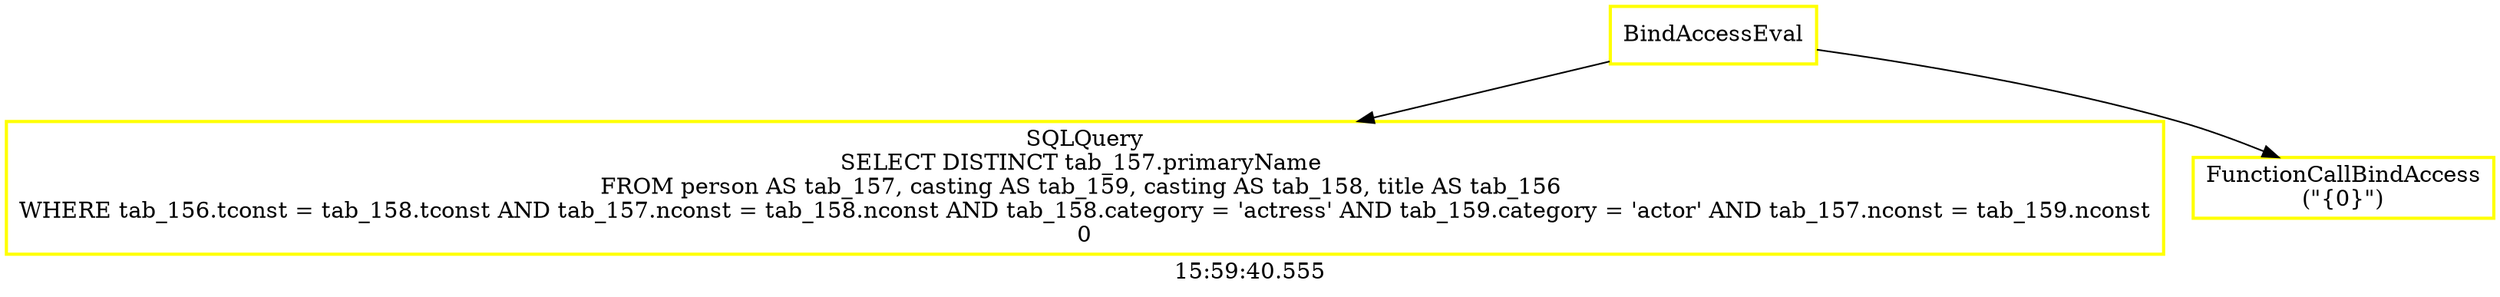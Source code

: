 digraph  g{ graph[label = "15:59:40.555"]
node [shape=rectangle, color=black, fontcolor=black, style=bold] edge [color=black] 0 [label="BindAccessEval", color = yellow] ; 
1 [label="SQLQuery
SELECT DISTINCT tab_157.primaryName 
FROM person AS tab_157, casting AS tab_159, casting AS tab_158, title AS tab_156 
WHERE tab_156.tconst = tab_158.tconst AND tab_157.nconst = tab_158.nconst AND tab_158.category = 'actress' AND tab_159.category = 'actor' AND tab_157.nconst = tab_159.nconst
0", color = yellow] ; 
0 -> 1 ; 
2 [label="FunctionCallBindAccess
(\"{0}\")", color = yellow] ; 
0 -> 2 ; 
}

